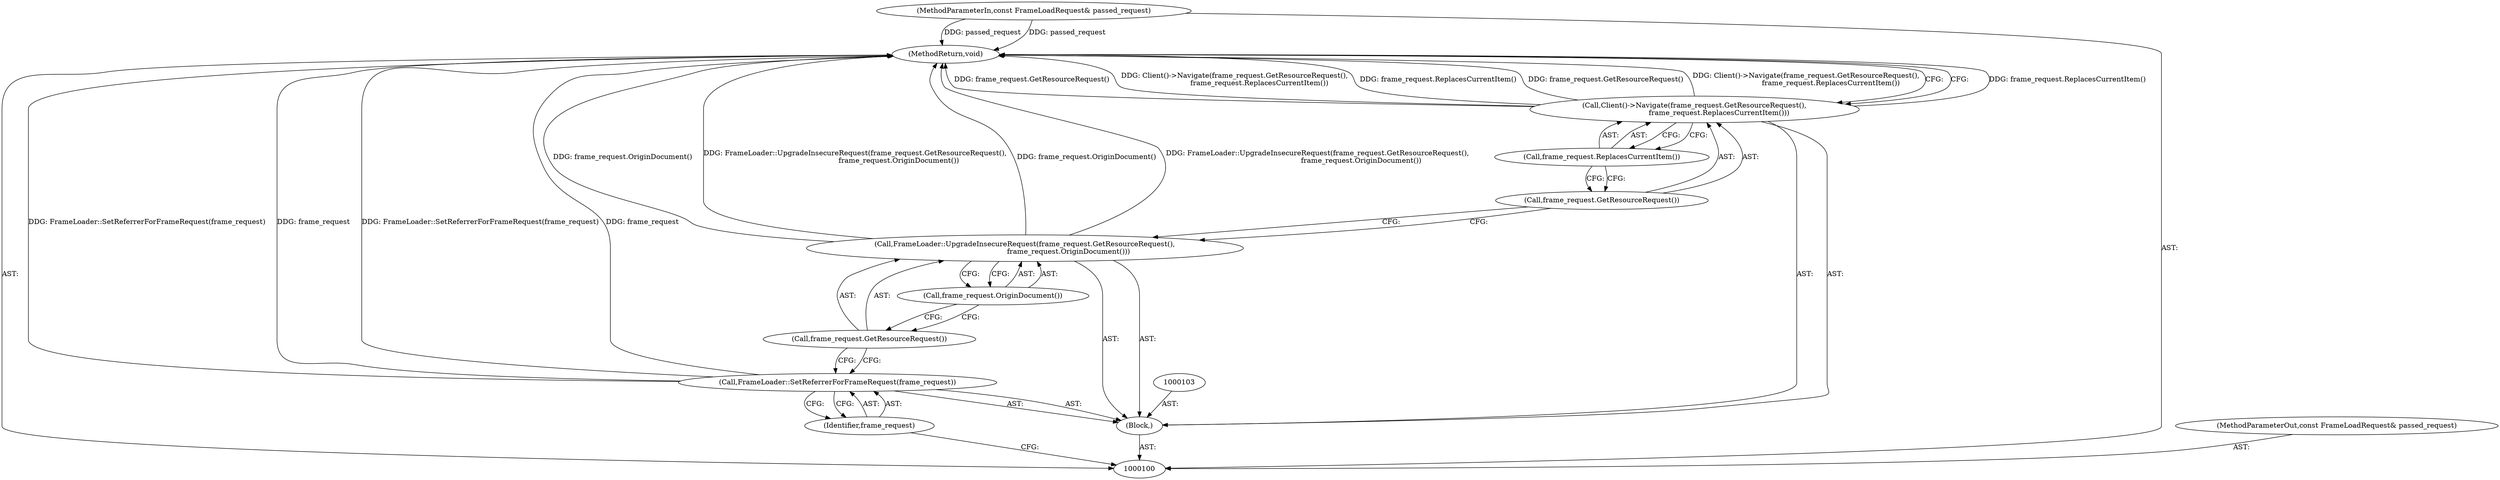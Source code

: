 digraph "0_Chrome_88fcb3a6899d77b64195423333ad81a00803f997" {
"1000112" [label="(MethodReturn,void)"];
"1000101" [label="(MethodParameterIn,const FrameLoadRequest& passed_request)"];
"1000140" [label="(MethodParameterOut,const FrameLoadRequest& passed_request)"];
"1000102" [label="(Block,)"];
"1000104" [label="(Call,FrameLoader::SetReferrerForFrameRequest(frame_request))"];
"1000105" [label="(Identifier,frame_request)"];
"1000106" [label="(Call,FrameLoader::UpgradeInsecureRequest(frame_request.GetResourceRequest(),\n                                       frame_request.OriginDocument()))"];
"1000107" [label="(Call,frame_request.GetResourceRequest())"];
"1000108" [label="(Call,frame_request.OriginDocument())"];
"1000110" [label="(Call,frame_request.GetResourceRequest())"];
"1000109" [label="(Call,Client()->Navigate(frame_request.GetResourceRequest(),\n                      frame_request.ReplacesCurrentItem()))"];
"1000111" [label="(Call,frame_request.ReplacesCurrentItem())"];
"1000112" -> "1000100"  [label="AST: "];
"1000112" -> "1000109"  [label="CFG: "];
"1000106" -> "1000112"  [label="DDG: frame_request.OriginDocument()"];
"1000106" -> "1000112"  [label="DDG: FrameLoader::UpgradeInsecureRequest(frame_request.GetResourceRequest(),\n                                       frame_request.OriginDocument())"];
"1000104" -> "1000112"  [label="DDG: FrameLoader::SetReferrerForFrameRequest(frame_request)"];
"1000104" -> "1000112"  [label="DDG: frame_request"];
"1000109" -> "1000112"  [label="DDG: frame_request.ReplacesCurrentItem()"];
"1000109" -> "1000112"  [label="DDG: frame_request.GetResourceRequest()"];
"1000109" -> "1000112"  [label="DDG: Client()->Navigate(frame_request.GetResourceRequest(),\n                      frame_request.ReplacesCurrentItem())"];
"1000101" -> "1000112"  [label="DDG: passed_request"];
"1000101" -> "1000100"  [label="AST: "];
"1000101" -> "1000112"  [label="DDG: passed_request"];
"1000140" -> "1000100"  [label="AST: "];
"1000102" -> "1000100"  [label="AST: "];
"1000103" -> "1000102"  [label="AST: "];
"1000104" -> "1000102"  [label="AST: "];
"1000106" -> "1000102"  [label="AST: "];
"1000109" -> "1000102"  [label="AST: "];
"1000104" -> "1000102"  [label="AST: "];
"1000104" -> "1000105"  [label="CFG: "];
"1000105" -> "1000104"  [label="AST: "];
"1000107" -> "1000104"  [label="CFG: "];
"1000104" -> "1000112"  [label="DDG: FrameLoader::SetReferrerForFrameRequest(frame_request)"];
"1000104" -> "1000112"  [label="DDG: frame_request"];
"1000105" -> "1000104"  [label="AST: "];
"1000105" -> "1000100"  [label="CFG: "];
"1000104" -> "1000105"  [label="CFG: "];
"1000106" -> "1000102"  [label="AST: "];
"1000106" -> "1000108"  [label="CFG: "];
"1000107" -> "1000106"  [label="AST: "];
"1000108" -> "1000106"  [label="AST: "];
"1000110" -> "1000106"  [label="CFG: "];
"1000106" -> "1000112"  [label="DDG: frame_request.OriginDocument()"];
"1000106" -> "1000112"  [label="DDG: FrameLoader::UpgradeInsecureRequest(frame_request.GetResourceRequest(),\n                                       frame_request.OriginDocument())"];
"1000107" -> "1000106"  [label="AST: "];
"1000107" -> "1000104"  [label="CFG: "];
"1000108" -> "1000107"  [label="CFG: "];
"1000108" -> "1000106"  [label="AST: "];
"1000108" -> "1000107"  [label="CFG: "];
"1000106" -> "1000108"  [label="CFG: "];
"1000110" -> "1000109"  [label="AST: "];
"1000110" -> "1000106"  [label="CFG: "];
"1000111" -> "1000110"  [label="CFG: "];
"1000109" -> "1000102"  [label="AST: "];
"1000109" -> "1000111"  [label="CFG: "];
"1000110" -> "1000109"  [label="AST: "];
"1000111" -> "1000109"  [label="AST: "];
"1000112" -> "1000109"  [label="CFG: "];
"1000109" -> "1000112"  [label="DDG: frame_request.ReplacesCurrentItem()"];
"1000109" -> "1000112"  [label="DDG: frame_request.GetResourceRequest()"];
"1000109" -> "1000112"  [label="DDG: Client()->Navigate(frame_request.GetResourceRequest(),\n                      frame_request.ReplacesCurrentItem())"];
"1000111" -> "1000109"  [label="AST: "];
"1000111" -> "1000110"  [label="CFG: "];
"1000109" -> "1000111"  [label="CFG: "];
}
